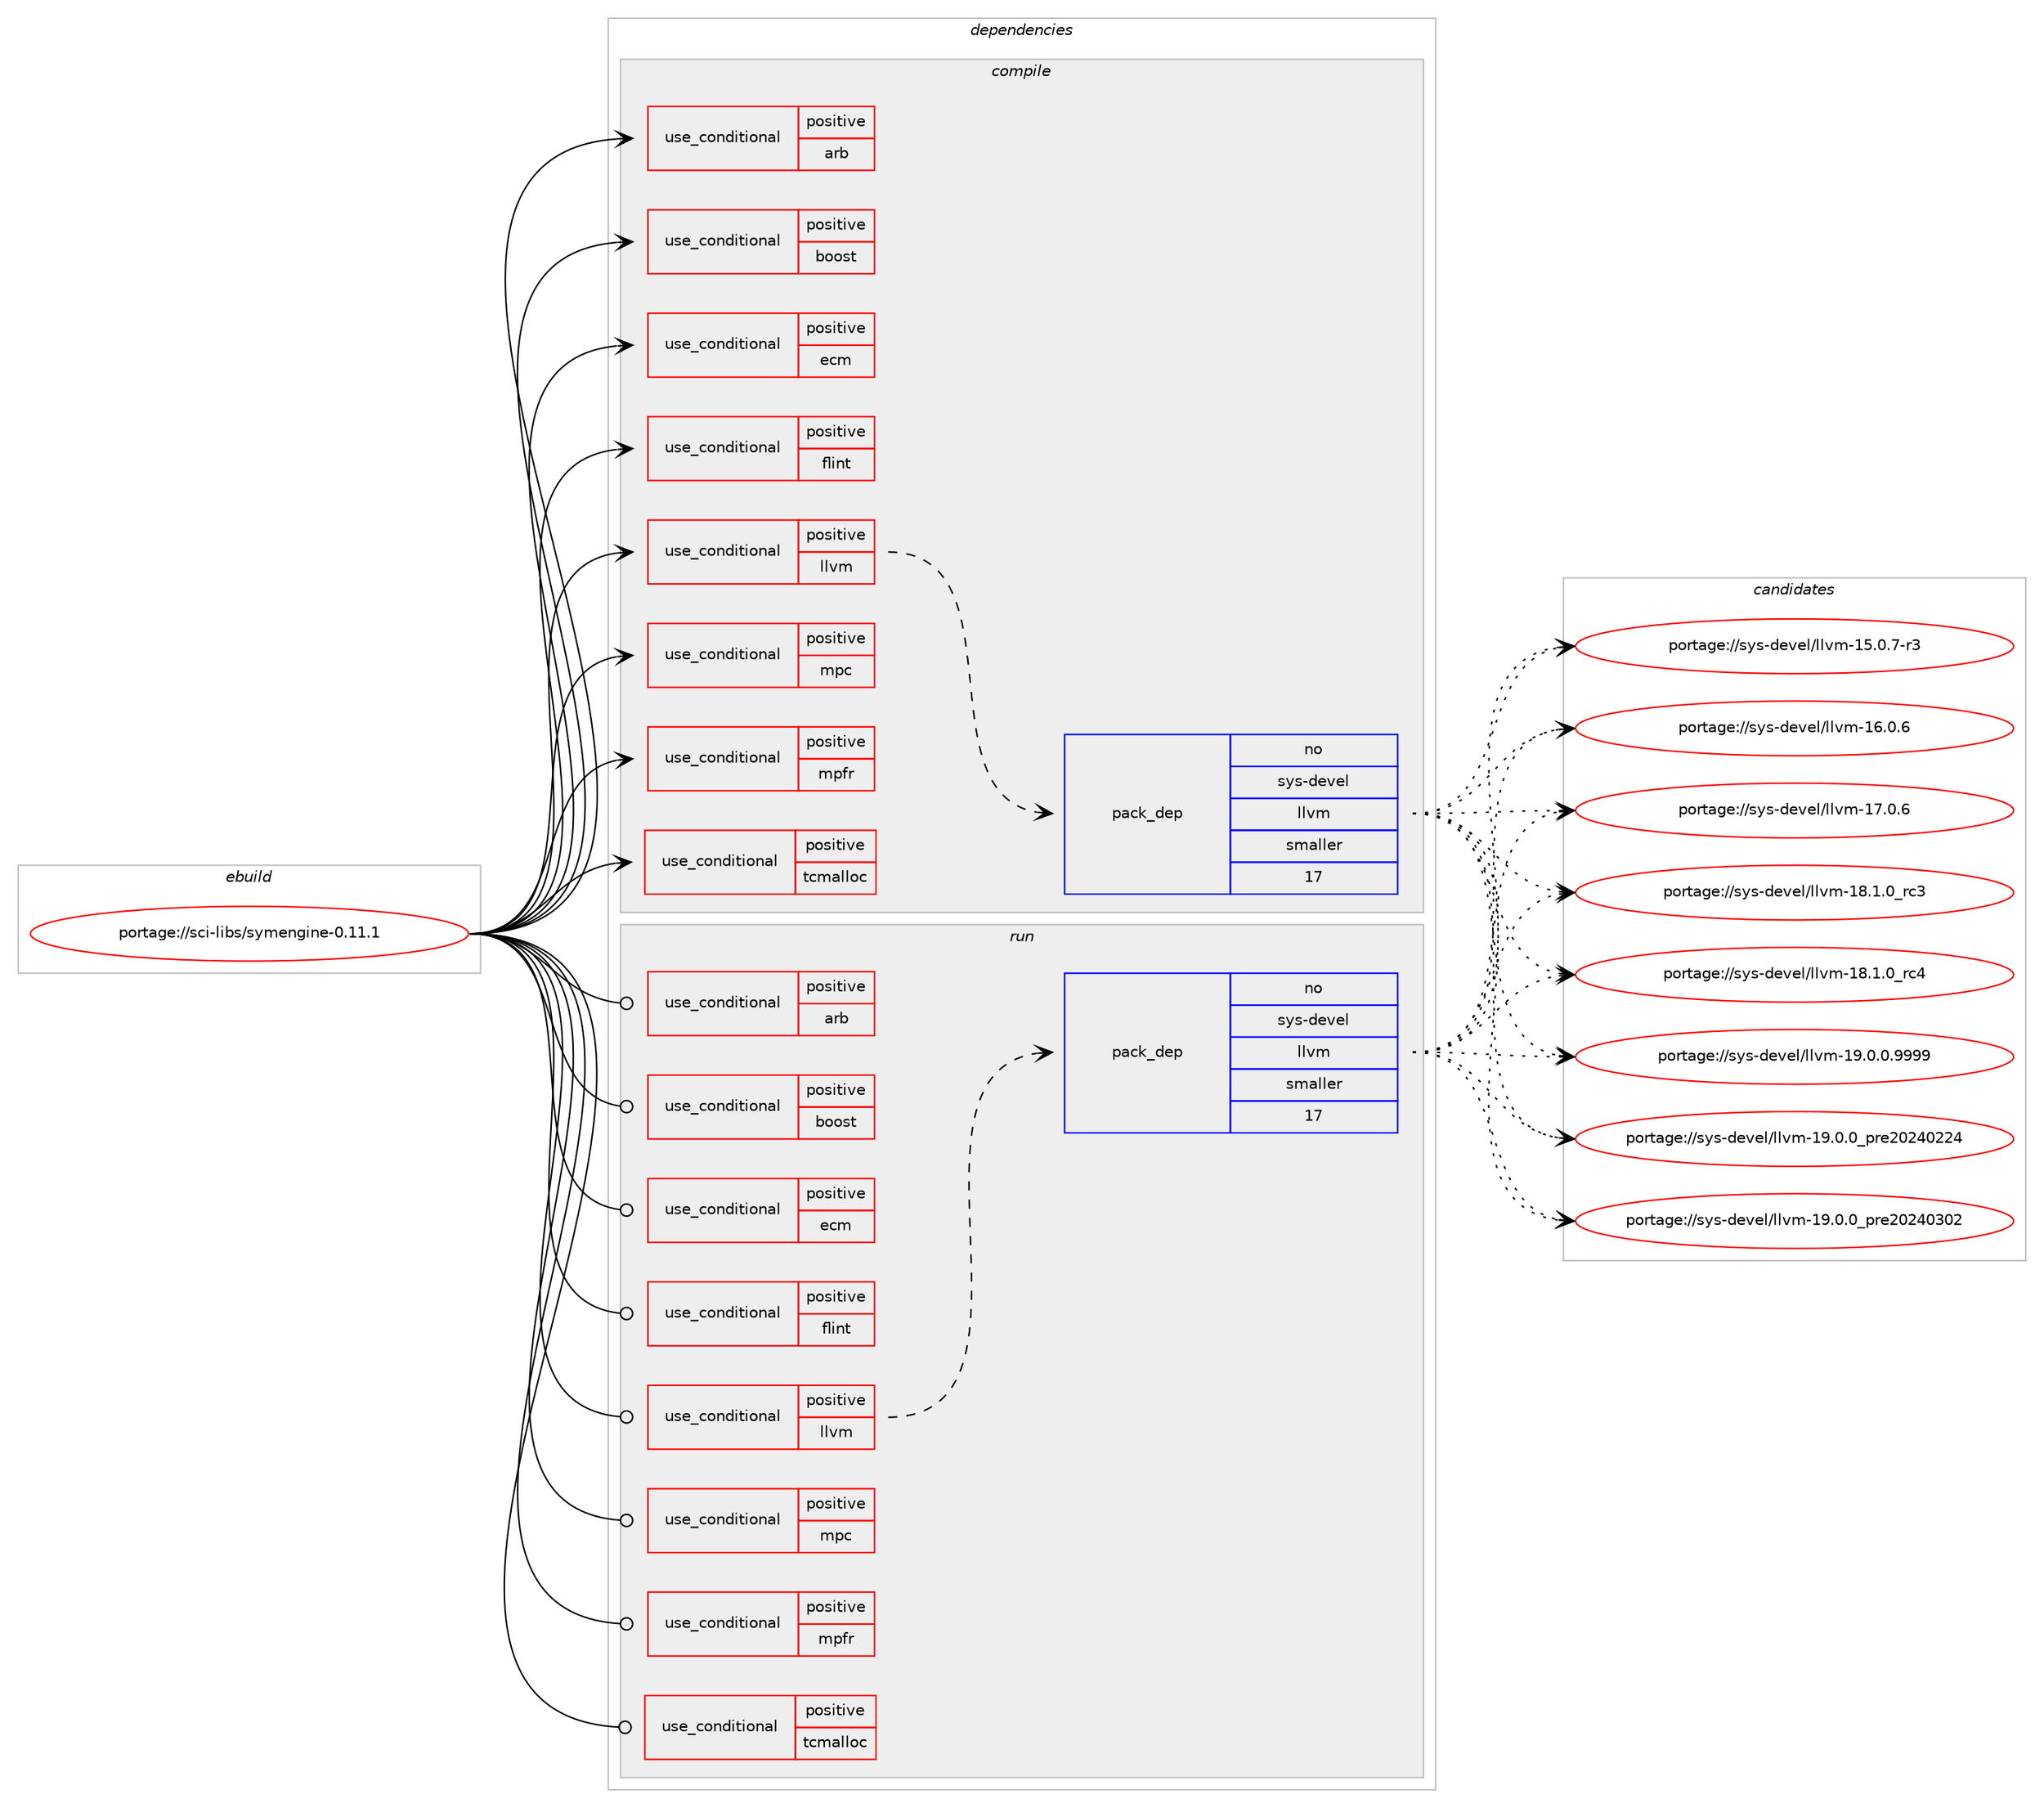 digraph prolog {

# *************
# Graph options
# *************

newrank=true;
concentrate=true;
compound=true;
graph [rankdir=LR,fontname=Helvetica,fontsize=10,ranksep=1.5];#, ranksep=2.5, nodesep=0.2];
edge  [arrowhead=vee];
node  [fontname=Helvetica,fontsize=10];

# **********
# The ebuild
# **********

subgraph cluster_leftcol {
color=gray;
rank=same;
label=<<i>ebuild</i>>;
id [label="portage://sci-libs/symengine-0.11.1", color=red, width=4, href="../sci-libs/symengine-0.11.1.svg"];
}

# ****************
# The dependencies
# ****************

subgraph cluster_midcol {
color=gray;
label=<<i>dependencies</i>>;
subgraph cluster_compile {
fillcolor="#eeeeee";
style=filled;
label=<<i>compile</i>>;
subgraph cond8494 {
dependency11859 [label=<<TABLE BORDER="0" CELLBORDER="1" CELLSPACING="0" CELLPADDING="4"><TR><TD ROWSPAN="3" CELLPADDING="10">use_conditional</TD></TR><TR><TD>positive</TD></TR><TR><TD>arb</TD></TR></TABLE>>, shape=none, color=red];
# *** BEGIN UNKNOWN DEPENDENCY TYPE (TODO) ***
# dependency11859 -> package_dependency(portage://sci-libs/symengine-0.11.1,install,no,sci-mathematics,arb,none,[,,],any_same_slot,[])
# *** END UNKNOWN DEPENDENCY TYPE (TODO) ***

}
id:e -> dependency11859:w [weight=20,style="solid",arrowhead="vee"];
subgraph cond8495 {
dependency11860 [label=<<TABLE BORDER="0" CELLBORDER="1" CELLSPACING="0" CELLPADDING="4"><TR><TD ROWSPAN="3" CELLPADDING="10">use_conditional</TD></TR><TR><TD>positive</TD></TR><TR><TD>boost</TD></TR></TABLE>>, shape=none, color=red];
# *** BEGIN UNKNOWN DEPENDENCY TYPE (TODO) ***
# dependency11860 -> package_dependency(portage://sci-libs/symengine-0.11.1,install,no,dev-libs,boost,none,[,,],any_same_slot,[])
# *** END UNKNOWN DEPENDENCY TYPE (TODO) ***

}
id:e -> dependency11860:w [weight=20,style="solid",arrowhead="vee"];
subgraph cond8496 {
dependency11861 [label=<<TABLE BORDER="0" CELLBORDER="1" CELLSPACING="0" CELLPADDING="4"><TR><TD ROWSPAN="3" CELLPADDING="10">use_conditional</TD></TR><TR><TD>positive</TD></TR><TR><TD>ecm</TD></TR></TABLE>>, shape=none, color=red];
# *** BEGIN UNKNOWN DEPENDENCY TYPE (TODO) ***
# dependency11861 -> package_dependency(portage://sci-libs/symengine-0.11.1,install,no,sci-mathematics,gmp-ecm,none,[,,],[],[])
# *** END UNKNOWN DEPENDENCY TYPE (TODO) ***

}
id:e -> dependency11861:w [weight=20,style="solid",arrowhead="vee"];
subgraph cond8497 {
dependency11862 [label=<<TABLE BORDER="0" CELLBORDER="1" CELLSPACING="0" CELLPADDING="4"><TR><TD ROWSPAN="3" CELLPADDING="10">use_conditional</TD></TR><TR><TD>positive</TD></TR><TR><TD>flint</TD></TR></TABLE>>, shape=none, color=red];
# *** BEGIN UNKNOWN DEPENDENCY TYPE (TODO) ***
# dependency11862 -> package_dependency(portage://sci-libs/symengine-0.11.1,install,no,sci-mathematics,flint,none,[,,],any_same_slot,[])
# *** END UNKNOWN DEPENDENCY TYPE (TODO) ***

}
id:e -> dependency11862:w [weight=20,style="solid",arrowhead="vee"];
subgraph cond8498 {
dependency11863 [label=<<TABLE BORDER="0" CELLBORDER="1" CELLSPACING="0" CELLPADDING="4"><TR><TD ROWSPAN="3" CELLPADDING="10">use_conditional</TD></TR><TR><TD>positive</TD></TR><TR><TD>llvm</TD></TR></TABLE>>, shape=none, color=red];
subgraph pack3250 {
dependency11864 [label=<<TABLE BORDER="0" CELLBORDER="1" CELLSPACING="0" CELLPADDING="4" WIDTH="220"><TR><TD ROWSPAN="6" CELLPADDING="30">pack_dep</TD></TR><TR><TD WIDTH="110">no</TD></TR><TR><TD>sys-devel</TD></TR><TR><TD>llvm</TD></TR><TR><TD>smaller</TD></TR><TR><TD>17</TD></TR></TABLE>>, shape=none, color=blue];
}
dependency11863:e -> dependency11864:w [weight=20,style="dashed",arrowhead="vee"];
}
id:e -> dependency11863:w [weight=20,style="solid",arrowhead="vee"];
subgraph cond8499 {
dependency11865 [label=<<TABLE BORDER="0" CELLBORDER="1" CELLSPACING="0" CELLPADDING="4"><TR><TD ROWSPAN="3" CELLPADDING="10">use_conditional</TD></TR><TR><TD>positive</TD></TR><TR><TD>mpc</TD></TR></TABLE>>, shape=none, color=red];
# *** BEGIN UNKNOWN DEPENDENCY TYPE (TODO) ***
# dependency11865 -> package_dependency(portage://sci-libs/symengine-0.11.1,install,no,dev-libs,mpc,none,[,,],any_same_slot,[])
# *** END UNKNOWN DEPENDENCY TYPE (TODO) ***

}
id:e -> dependency11865:w [weight=20,style="solid",arrowhead="vee"];
subgraph cond8500 {
dependency11866 [label=<<TABLE BORDER="0" CELLBORDER="1" CELLSPACING="0" CELLPADDING="4"><TR><TD ROWSPAN="3" CELLPADDING="10">use_conditional</TD></TR><TR><TD>positive</TD></TR><TR><TD>mpfr</TD></TR></TABLE>>, shape=none, color=red];
# *** BEGIN UNKNOWN DEPENDENCY TYPE (TODO) ***
# dependency11866 -> package_dependency(portage://sci-libs/symengine-0.11.1,install,no,dev-libs,mpfr,none,[,,],any_same_slot,[])
# *** END UNKNOWN DEPENDENCY TYPE (TODO) ***

}
id:e -> dependency11866:w [weight=20,style="solid",arrowhead="vee"];
subgraph cond8501 {
dependency11867 [label=<<TABLE BORDER="0" CELLBORDER="1" CELLSPACING="0" CELLPADDING="4"><TR><TD ROWSPAN="3" CELLPADDING="10">use_conditional</TD></TR><TR><TD>positive</TD></TR><TR><TD>tcmalloc</TD></TR></TABLE>>, shape=none, color=red];
# *** BEGIN UNKNOWN DEPENDENCY TYPE (TODO) ***
# dependency11867 -> package_dependency(portage://sci-libs/symengine-0.11.1,install,no,dev-util,google-perftools,none,[,,],[],[])
# *** END UNKNOWN DEPENDENCY TYPE (TODO) ***

}
id:e -> dependency11867:w [weight=20,style="solid",arrowhead="vee"];
# *** BEGIN UNKNOWN DEPENDENCY TYPE (TODO) ***
# id -> package_dependency(portage://sci-libs/symengine-0.11.1,install,no,dev-libs,cereal,none,[,,],[],[])
# *** END UNKNOWN DEPENDENCY TYPE (TODO) ***

# *** BEGIN UNKNOWN DEPENDENCY TYPE (TODO) ***
# id -> package_dependency(portage://sci-libs/symengine-0.11.1,install,no,dev-libs,gmp,none,[,,],any_same_slot,[])
# *** END UNKNOWN DEPENDENCY TYPE (TODO) ***

# *** BEGIN UNKNOWN DEPENDENCY TYPE (TODO) ***
# id -> package_dependency(portage://sci-libs/symengine-0.11.1,install,no,sys-libs,binutils-libs,none,[,,],any_same_slot,[])
# *** END UNKNOWN DEPENDENCY TYPE (TODO) ***

# *** BEGIN UNKNOWN DEPENDENCY TYPE (TODO) ***
# id -> package_dependency(portage://sci-libs/symengine-0.11.1,install,strong,sys-devel,llvm,none,[,,],[slot(0)],[])
# *** END UNKNOWN DEPENDENCY TYPE (TODO) ***

}
subgraph cluster_compileandrun {
fillcolor="#eeeeee";
style=filled;
label=<<i>compile and run</i>>;
}
subgraph cluster_run {
fillcolor="#eeeeee";
style=filled;
label=<<i>run</i>>;
subgraph cond8502 {
dependency11868 [label=<<TABLE BORDER="0" CELLBORDER="1" CELLSPACING="0" CELLPADDING="4"><TR><TD ROWSPAN="3" CELLPADDING="10">use_conditional</TD></TR><TR><TD>positive</TD></TR><TR><TD>arb</TD></TR></TABLE>>, shape=none, color=red];
# *** BEGIN UNKNOWN DEPENDENCY TYPE (TODO) ***
# dependency11868 -> package_dependency(portage://sci-libs/symengine-0.11.1,run,no,sci-mathematics,arb,none,[,,],any_same_slot,[])
# *** END UNKNOWN DEPENDENCY TYPE (TODO) ***

}
id:e -> dependency11868:w [weight=20,style="solid",arrowhead="odot"];
subgraph cond8503 {
dependency11869 [label=<<TABLE BORDER="0" CELLBORDER="1" CELLSPACING="0" CELLPADDING="4"><TR><TD ROWSPAN="3" CELLPADDING="10">use_conditional</TD></TR><TR><TD>positive</TD></TR><TR><TD>boost</TD></TR></TABLE>>, shape=none, color=red];
# *** BEGIN UNKNOWN DEPENDENCY TYPE (TODO) ***
# dependency11869 -> package_dependency(portage://sci-libs/symengine-0.11.1,run,no,dev-libs,boost,none,[,,],any_same_slot,[])
# *** END UNKNOWN DEPENDENCY TYPE (TODO) ***

}
id:e -> dependency11869:w [weight=20,style="solid",arrowhead="odot"];
subgraph cond8504 {
dependency11870 [label=<<TABLE BORDER="0" CELLBORDER="1" CELLSPACING="0" CELLPADDING="4"><TR><TD ROWSPAN="3" CELLPADDING="10">use_conditional</TD></TR><TR><TD>positive</TD></TR><TR><TD>ecm</TD></TR></TABLE>>, shape=none, color=red];
# *** BEGIN UNKNOWN DEPENDENCY TYPE (TODO) ***
# dependency11870 -> package_dependency(portage://sci-libs/symengine-0.11.1,run,no,sci-mathematics,gmp-ecm,none,[,,],[],[])
# *** END UNKNOWN DEPENDENCY TYPE (TODO) ***

}
id:e -> dependency11870:w [weight=20,style="solid",arrowhead="odot"];
subgraph cond8505 {
dependency11871 [label=<<TABLE BORDER="0" CELLBORDER="1" CELLSPACING="0" CELLPADDING="4"><TR><TD ROWSPAN="3" CELLPADDING="10">use_conditional</TD></TR><TR><TD>positive</TD></TR><TR><TD>flint</TD></TR></TABLE>>, shape=none, color=red];
# *** BEGIN UNKNOWN DEPENDENCY TYPE (TODO) ***
# dependency11871 -> package_dependency(portage://sci-libs/symengine-0.11.1,run,no,sci-mathematics,flint,none,[,,],any_same_slot,[])
# *** END UNKNOWN DEPENDENCY TYPE (TODO) ***

}
id:e -> dependency11871:w [weight=20,style="solid",arrowhead="odot"];
subgraph cond8506 {
dependency11872 [label=<<TABLE BORDER="0" CELLBORDER="1" CELLSPACING="0" CELLPADDING="4"><TR><TD ROWSPAN="3" CELLPADDING="10">use_conditional</TD></TR><TR><TD>positive</TD></TR><TR><TD>llvm</TD></TR></TABLE>>, shape=none, color=red];
subgraph pack3251 {
dependency11873 [label=<<TABLE BORDER="0" CELLBORDER="1" CELLSPACING="0" CELLPADDING="4" WIDTH="220"><TR><TD ROWSPAN="6" CELLPADDING="30">pack_dep</TD></TR><TR><TD WIDTH="110">no</TD></TR><TR><TD>sys-devel</TD></TR><TR><TD>llvm</TD></TR><TR><TD>smaller</TD></TR><TR><TD>17</TD></TR></TABLE>>, shape=none, color=blue];
}
dependency11872:e -> dependency11873:w [weight=20,style="dashed",arrowhead="vee"];
}
id:e -> dependency11872:w [weight=20,style="solid",arrowhead="odot"];
subgraph cond8507 {
dependency11874 [label=<<TABLE BORDER="0" CELLBORDER="1" CELLSPACING="0" CELLPADDING="4"><TR><TD ROWSPAN="3" CELLPADDING="10">use_conditional</TD></TR><TR><TD>positive</TD></TR><TR><TD>mpc</TD></TR></TABLE>>, shape=none, color=red];
# *** BEGIN UNKNOWN DEPENDENCY TYPE (TODO) ***
# dependency11874 -> package_dependency(portage://sci-libs/symengine-0.11.1,run,no,dev-libs,mpc,none,[,,],any_same_slot,[])
# *** END UNKNOWN DEPENDENCY TYPE (TODO) ***

}
id:e -> dependency11874:w [weight=20,style="solid",arrowhead="odot"];
subgraph cond8508 {
dependency11875 [label=<<TABLE BORDER="0" CELLBORDER="1" CELLSPACING="0" CELLPADDING="4"><TR><TD ROWSPAN="3" CELLPADDING="10">use_conditional</TD></TR><TR><TD>positive</TD></TR><TR><TD>mpfr</TD></TR></TABLE>>, shape=none, color=red];
# *** BEGIN UNKNOWN DEPENDENCY TYPE (TODO) ***
# dependency11875 -> package_dependency(portage://sci-libs/symengine-0.11.1,run,no,dev-libs,mpfr,none,[,,],any_same_slot,[])
# *** END UNKNOWN DEPENDENCY TYPE (TODO) ***

}
id:e -> dependency11875:w [weight=20,style="solid",arrowhead="odot"];
subgraph cond8509 {
dependency11876 [label=<<TABLE BORDER="0" CELLBORDER="1" CELLSPACING="0" CELLPADDING="4"><TR><TD ROWSPAN="3" CELLPADDING="10">use_conditional</TD></TR><TR><TD>positive</TD></TR><TR><TD>tcmalloc</TD></TR></TABLE>>, shape=none, color=red];
# *** BEGIN UNKNOWN DEPENDENCY TYPE (TODO) ***
# dependency11876 -> package_dependency(portage://sci-libs/symengine-0.11.1,run,no,dev-util,google-perftools,none,[,,],[],[])
# *** END UNKNOWN DEPENDENCY TYPE (TODO) ***

}
id:e -> dependency11876:w [weight=20,style="solid",arrowhead="odot"];
# *** BEGIN UNKNOWN DEPENDENCY TYPE (TODO) ***
# id -> package_dependency(portage://sci-libs/symengine-0.11.1,run,no,dev-libs,gmp,none,[,,],any_same_slot,[])
# *** END UNKNOWN DEPENDENCY TYPE (TODO) ***

# *** BEGIN UNKNOWN DEPENDENCY TYPE (TODO) ***
# id -> package_dependency(portage://sci-libs/symengine-0.11.1,run,no,sys-libs,binutils-libs,none,[,,],any_same_slot,[])
# *** END UNKNOWN DEPENDENCY TYPE (TODO) ***

}
}

# **************
# The candidates
# **************

subgraph cluster_choices {
rank=same;
color=gray;
label=<<i>candidates</i>>;

subgraph choice3250 {
color=black;
nodesep=1;
choice1151211154510010111810110847108108118109454953464846554511451 [label="portage://sys-devel/llvm-15.0.7-r3", color=red, width=4,href="../sys-devel/llvm-15.0.7-r3.svg"];
choice115121115451001011181011084710810811810945495446484654 [label="portage://sys-devel/llvm-16.0.6", color=red, width=4,href="../sys-devel/llvm-16.0.6.svg"];
choice115121115451001011181011084710810811810945495546484654 [label="portage://sys-devel/llvm-17.0.6", color=red, width=4,href="../sys-devel/llvm-17.0.6.svg"];
choice115121115451001011181011084710810811810945495646494648951149951 [label="portage://sys-devel/llvm-18.1.0_rc3", color=red, width=4,href="../sys-devel/llvm-18.1.0_rc3.svg"];
choice115121115451001011181011084710810811810945495646494648951149952 [label="portage://sys-devel/llvm-18.1.0_rc4", color=red, width=4,href="../sys-devel/llvm-18.1.0_rc4.svg"];
choice1151211154510010111810110847108108118109454957464846484657575757 [label="portage://sys-devel/llvm-19.0.0.9999", color=red, width=4,href="../sys-devel/llvm-19.0.0.9999.svg"];
choice115121115451001011181011084710810811810945495746484648951121141015048505248505052 [label="portage://sys-devel/llvm-19.0.0_pre20240224", color=red, width=4,href="../sys-devel/llvm-19.0.0_pre20240224.svg"];
choice115121115451001011181011084710810811810945495746484648951121141015048505248514850 [label="portage://sys-devel/llvm-19.0.0_pre20240302", color=red, width=4,href="../sys-devel/llvm-19.0.0_pre20240302.svg"];
dependency11864:e -> choice1151211154510010111810110847108108118109454953464846554511451:w [style=dotted,weight="100"];
dependency11864:e -> choice115121115451001011181011084710810811810945495446484654:w [style=dotted,weight="100"];
dependency11864:e -> choice115121115451001011181011084710810811810945495546484654:w [style=dotted,weight="100"];
dependency11864:e -> choice115121115451001011181011084710810811810945495646494648951149951:w [style=dotted,weight="100"];
dependency11864:e -> choice115121115451001011181011084710810811810945495646494648951149952:w [style=dotted,weight="100"];
dependency11864:e -> choice1151211154510010111810110847108108118109454957464846484657575757:w [style=dotted,weight="100"];
dependency11864:e -> choice115121115451001011181011084710810811810945495746484648951121141015048505248505052:w [style=dotted,weight="100"];
dependency11864:e -> choice115121115451001011181011084710810811810945495746484648951121141015048505248514850:w [style=dotted,weight="100"];
}
subgraph choice3251 {
color=black;
nodesep=1;
choice1151211154510010111810110847108108118109454953464846554511451 [label="portage://sys-devel/llvm-15.0.7-r3", color=red, width=4,href="../sys-devel/llvm-15.0.7-r3.svg"];
choice115121115451001011181011084710810811810945495446484654 [label="portage://sys-devel/llvm-16.0.6", color=red, width=4,href="../sys-devel/llvm-16.0.6.svg"];
choice115121115451001011181011084710810811810945495546484654 [label="portage://sys-devel/llvm-17.0.6", color=red, width=4,href="../sys-devel/llvm-17.0.6.svg"];
choice115121115451001011181011084710810811810945495646494648951149951 [label="portage://sys-devel/llvm-18.1.0_rc3", color=red, width=4,href="../sys-devel/llvm-18.1.0_rc3.svg"];
choice115121115451001011181011084710810811810945495646494648951149952 [label="portage://sys-devel/llvm-18.1.0_rc4", color=red, width=4,href="../sys-devel/llvm-18.1.0_rc4.svg"];
choice1151211154510010111810110847108108118109454957464846484657575757 [label="portage://sys-devel/llvm-19.0.0.9999", color=red, width=4,href="../sys-devel/llvm-19.0.0.9999.svg"];
choice115121115451001011181011084710810811810945495746484648951121141015048505248505052 [label="portage://sys-devel/llvm-19.0.0_pre20240224", color=red, width=4,href="../sys-devel/llvm-19.0.0_pre20240224.svg"];
choice115121115451001011181011084710810811810945495746484648951121141015048505248514850 [label="portage://sys-devel/llvm-19.0.0_pre20240302", color=red, width=4,href="../sys-devel/llvm-19.0.0_pre20240302.svg"];
dependency11873:e -> choice1151211154510010111810110847108108118109454953464846554511451:w [style=dotted,weight="100"];
dependency11873:e -> choice115121115451001011181011084710810811810945495446484654:w [style=dotted,weight="100"];
dependency11873:e -> choice115121115451001011181011084710810811810945495546484654:w [style=dotted,weight="100"];
dependency11873:e -> choice115121115451001011181011084710810811810945495646494648951149951:w [style=dotted,weight="100"];
dependency11873:e -> choice115121115451001011181011084710810811810945495646494648951149952:w [style=dotted,weight="100"];
dependency11873:e -> choice1151211154510010111810110847108108118109454957464846484657575757:w [style=dotted,weight="100"];
dependency11873:e -> choice115121115451001011181011084710810811810945495746484648951121141015048505248505052:w [style=dotted,weight="100"];
dependency11873:e -> choice115121115451001011181011084710810811810945495746484648951121141015048505248514850:w [style=dotted,weight="100"];
}
}

}
